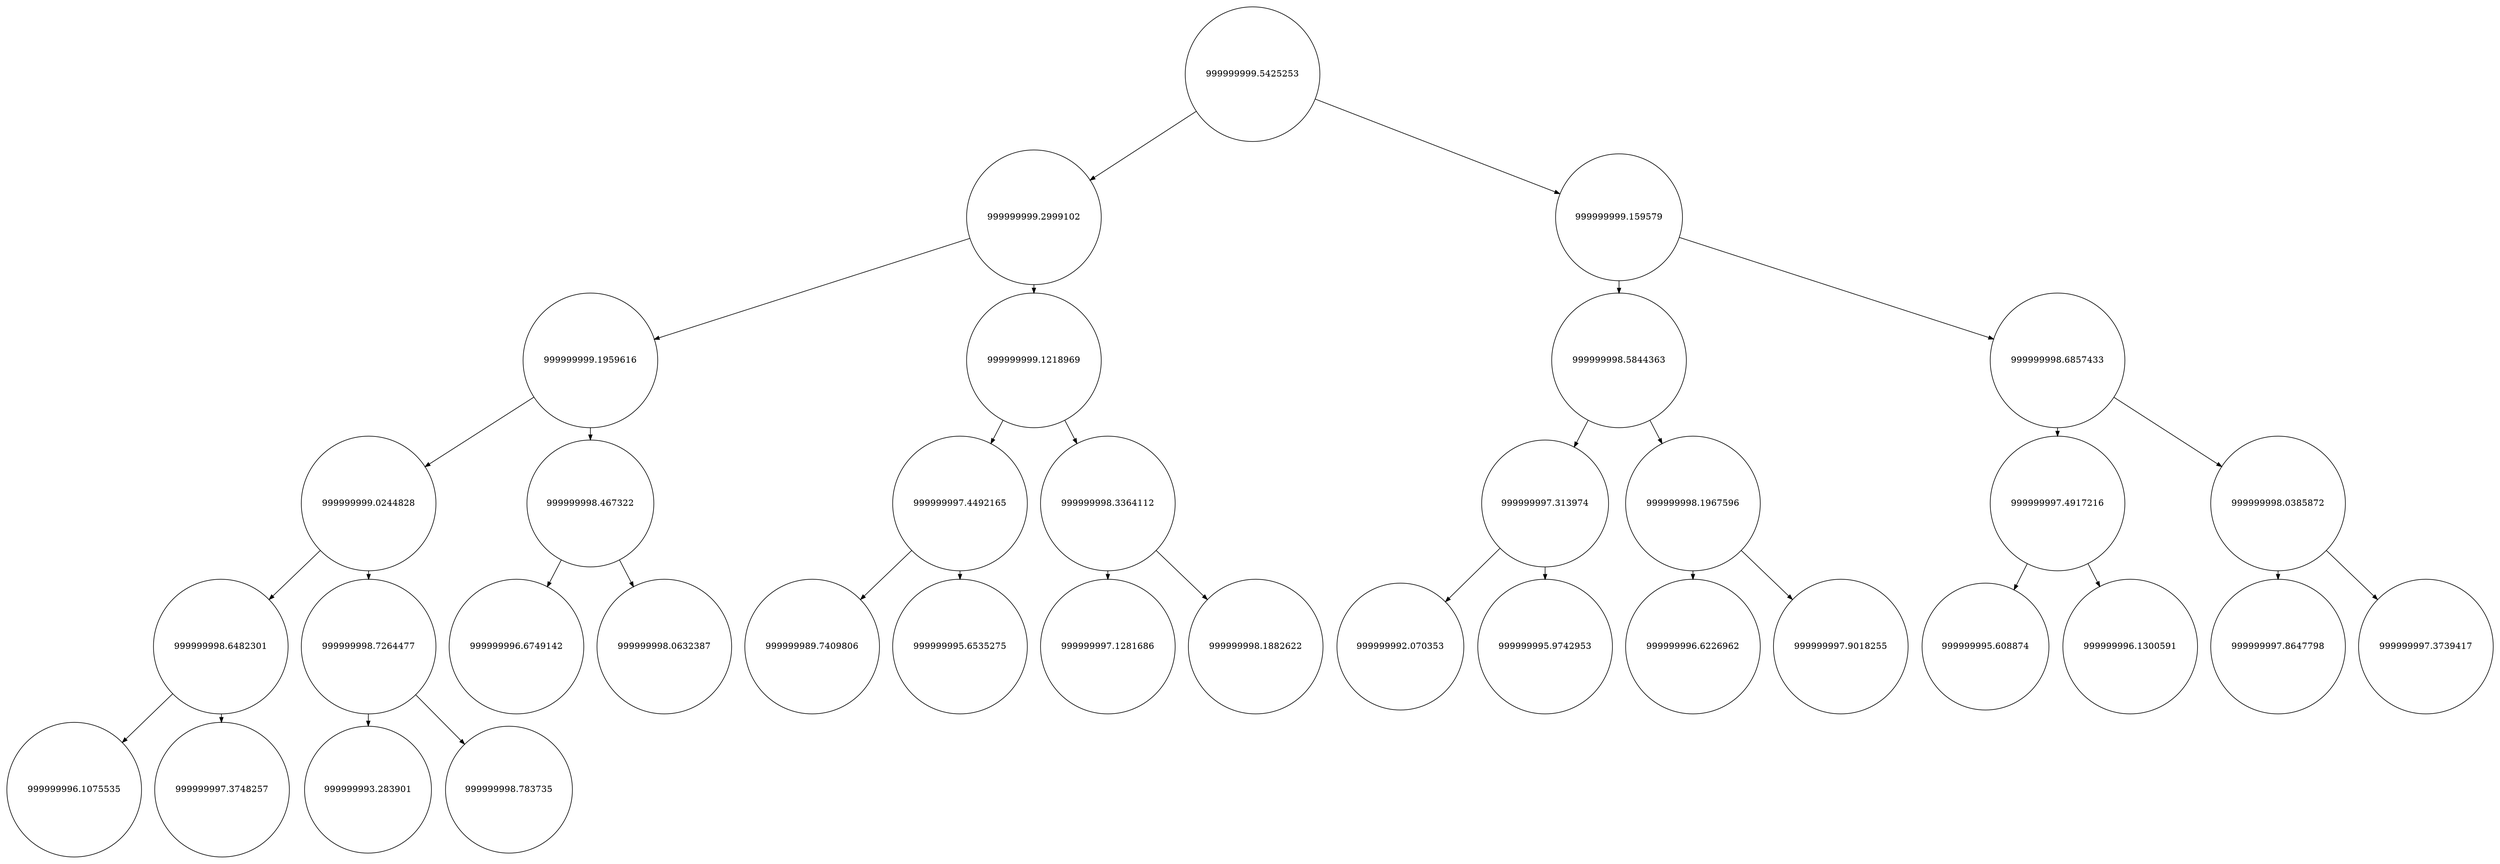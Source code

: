
    digraph G {
    nodesep=0.3;
    ranksep=0.2;
    margin=0.1;
    node [shape=circle];
    edge [arrowsize=0.8];
    1 -> 2[side=left];
1 -> 3;
2 -> 4[side=left];
2 -> 5;
3 -> 6[side=left];
3 -> 7;
4 -> 8[side=left];
4 -> 9;
5 -> 10[side=left];
5 -> 11;
6 -> 12[side=left];
6 -> 13;
7 -> 14[side=left];
7 -> 15;
8 -> 16[side=left];
8 -> 17;
9 -> 18[side=left];
9 -> 19;
10 -> 20[side=left];
10 -> 21;
11 -> 22[side=left];
11 -> 23;
12 -> 24[side=left];
12 -> 25;
13 -> 26[side=left];
13 -> 27;
14 -> 28[side=left];
14 -> 29;
15 -> 30[side=left];
15 -> 31;
16 -> 32[side=left];
16 -> 33;
17 -> 34[side=left];
17 -> 35;
1[label="999999999.5425253"]
2[label="999999999.2999102"]
3[label="999999999.159579"]
4[label="999999999.1959616"]
5[label="999999999.1218969"]
6[label="999999998.5844363"]
7[label="999999998.6857433"]
8[label="999999999.0244828"]
9[label="999999998.467322"]
10[label="999999997.4492165"]
11[label="999999998.3364112"]
12[label="999999997.313974"]
13[label="999999998.1967596"]
14[label="999999997.4917216"]
15[label="999999998.0385872"]
16[label="999999998.6482301"]
17[label="999999998.7264477"]
18[label="999999996.6749142"]
19[label="999999998.0632387"]
20[label="999999989.7409806"]
21[label="999999995.6535275"]
22[label="999999997.1281686"]
23[label="999999998.1882622"]
24[label="999999992.070353"]
25[label="999999995.9742953"]
26[label="999999996.6226962"]
27[label="999999997.9018255"]
28[label="999999995.608874"]
29[label="999999996.1300591"]
30[label="999999997.8647798"]
31[label="999999997.3739417"]
32[label="999999996.1075535"]
33[label="999999997.3748257"]
34[label="999999993.283901"]
35[label="999999998.783735"]}